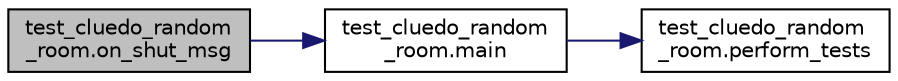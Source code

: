 digraph "test_cluedo_random_room.on_shut_msg"
{
 // LATEX_PDF_SIZE
  edge [fontname="Helvetica",fontsize="10",labelfontname="Helvetica",labelfontsize="10"];
  node [fontname="Helvetica",fontsize="10",shape=record];
  rankdir="LR";
  Node1 [label="test_cluedo_random\l_room.on_shut_msg",height=0.2,width=0.4,color="black", fillcolor="grey75", style="filled", fontcolor="black",tooltip=" "];
  Node1 -> Node2 [color="midnightblue",fontsize="10",style="solid",fontname="Helvetica"];
  Node2 [label="test_cluedo_random\l_room.main",height=0.2,width=0.4,color="black", fillcolor="white", style="filled",URL="$a00168_a9c78728b9de247dbbc6c57f200bcbd71.html#a9c78728b9de247dbbc6c57f200bcbd71",tooltip=" "];
  Node2 -> Node3 [color="midnightblue",fontsize="10",style="solid",fontname="Helvetica"];
  Node3 [label="test_cluedo_random\l_room.perform_tests",height=0.2,width=0.4,color="black", fillcolor="white", style="filled",URL="$a00168_a94718b197aeca5614b1617e1a7c8733f.html#a94718b197aeca5614b1617e1a7c8733f",tooltip=" "];
}
